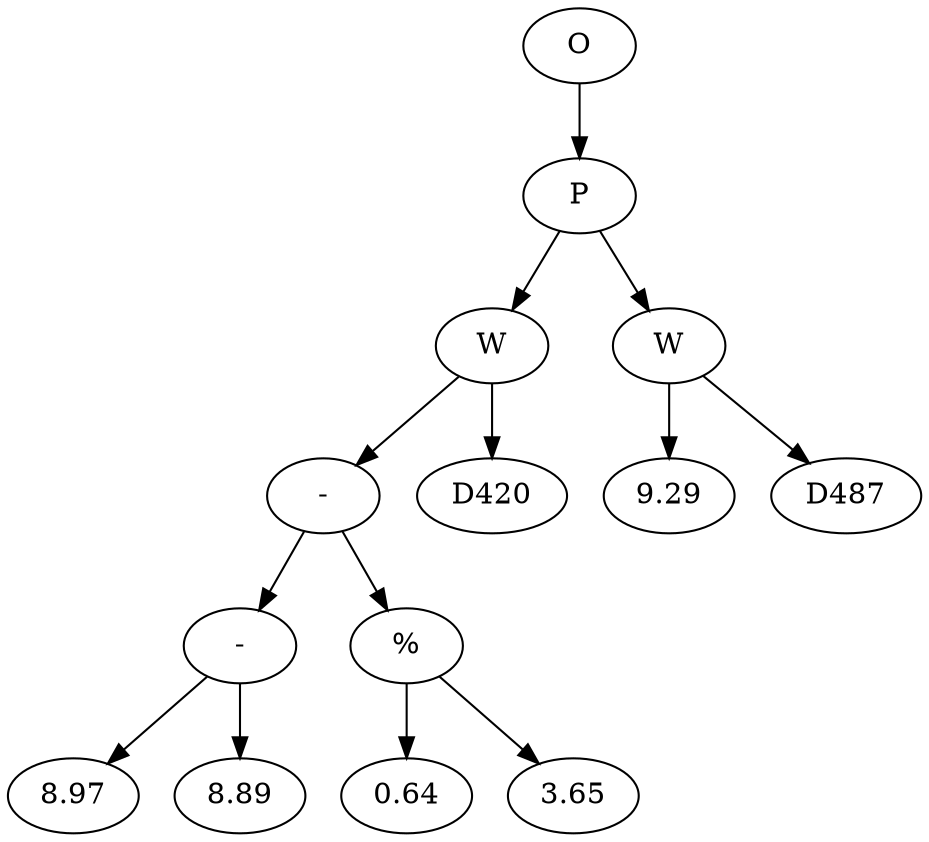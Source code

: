 // Tree
digraph {
	16899748 [label=O]
	16899749 [label=P]
	16899748 -> 16899749
	16899750 [label=W]
	16899749 -> 16899750
	16899751 [label="-"]
	16899750 -> 16899751
	16899752 [label="-"]
	16899751 -> 16899752
	16899753 [label=8.97]
	16899752 -> 16899753
	16899754 [label=8.89]
	16899752 -> 16899754
	16899755 [label="%"]
	16899751 -> 16899755
	16899756 [label=0.64]
	16899755 -> 16899756
	16899757 [label=3.65]
	16899755 -> 16899757
	16899758 [label=D420]
	16899750 -> 16899758
	16899759 [label=W]
	16899749 -> 16899759
	16899760 [label=9.29]
	16899759 -> 16899760
	16899761 [label=D487]
	16899759 -> 16899761
}
